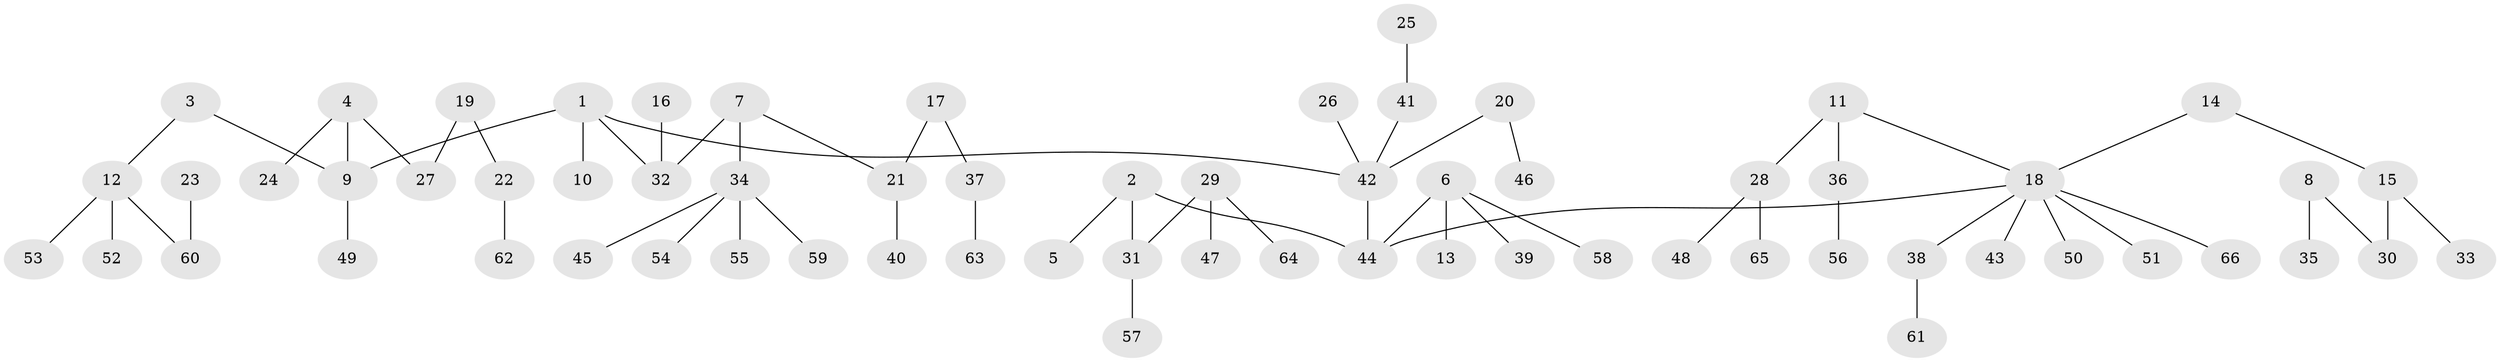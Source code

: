 // original degree distribution, {10: 0.007575757575757576, 5: 0.03787878787878788, 6: 0.015151515151515152, 4: 0.07575757575757576, 3: 0.11363636363636363, 2: 0.23484848484848486, 1: 0.5151515151515151}
// Generated by graph-tools (version 1.1) at 2025/02/03/09/25 03:02:24]
// undirected, 66 vertices, 65 edges
graph export_dot {
graph [start="1"]
  node [color=gray90,style=filled];
  1;
  2;
  3;
  4;
  5;
  6;
  7;
  8;
  9;
  10;
  11;
  12;
  13;
  14;
  15;
  16;
  17;
  18;
  19;
  20;
  21;
  22;
  23;
  24;
  25;
  26;
  27;
  28;
  29;
  30;
  31;
  32;
  33;
  34;
  35;
  36;
  37;
  38;
  39;
  40;
  41;
  42;
  43;
  44;
  45;
  46;
  47;
  48;
  49;
  50;
  51;
  52;
  53;
  54;
  55;
  56;
  57;
  58;
  59;
  60;
  61;
  62;
  63;
  64;
  65;
  66;
  1 -- 9 [weight=1.0];
  1 -- 10 [weight=1.0];
  1 -- 32 [weight=1.0];
  1 -- 42 [weight=1.0];
  2 -- 5 [weight=1.0];
  2 -- 31 [weight=1.0];
  2 -- 44 [weight=1.0];
  3 -- 9 [weight=1.0];
  3 -- 12 [weight=1.0];
  4 -- 9 [weight=1.0];
  4 -- 24 [weight=1.0];
  4 -- 27 [weight=1.0];
  6 -- 13 [weight=1.0];
  6 -- 39 [weight=1.0];
  6 -- 44 [weight=1.0];
  6 -- 58 [weight=1.0];
  7 -- 21 [weight=1.0];
  7 -- 32 [weight=1.0];
  7 -- 34 [weight=1.0];
  8 -- 30 [weight=1.0];
  8 -- 35 [weight=1.0];
  9 -- 49 [weight=1.0];
  11 -- 18 [weight=1.0];
  11 -- 28 [weight=1.0];
  11 -- 36 [weight=1.0];
  12 -- 52 [weight=1.0];
  12 -- 53 [weight=1.0];
  12 -- 60 [weight=1.0];
  14 -- 15 [weight=1.0];
  14 -- 18 [weight=1.0];
  15 -- 30 [weight=1.0];
  15 -- 33 [weight=1.0];
  16 -- 32 [weight=1.0];
  17 -- 21 [weight=1.0];
  17 -- 37 [weight=1.0];
  18 -- 38 [weight=1.0];
  18 -- 43 [weight=1.0];
  18 -- 44 [weight=1.0];
  18 -- 50 [weight=1.0];
  18 -- 51 [weight=1.0];
  18 -- 66 [weight=1.0];
  19 -- 22 [weight=1.0];
  19 -- 27 [weight=1.0];
  20 -- 42 [weight=1.0];
  20 -- 46 [weight=1.0];
  21 -- 40 [weight=1.0];
  22 -- 62 [weight=1.0];
  23 -- 60 [weight=1.0];
  25 -- 41 [weight=1.0];
  26 -- 42 [weight=1.0];
  28 -- 48 [weight=1.0];
  28 -- 65 [weight=1.0];
  29 -- 31 [weight=1.0];
  29 -- 47 [weight=1.0];
  29 -- 64 [weight=1.0];
  31 -- 57 [weight=1.0];
  34 -- 45 [weight=1.0];
  34 -- 54 [weight=1.0];
  34 -- 55 [weight=1.0];
  34 -- 59 [weight=1.0];
  36 -- 56 [weight=1.0];
  37 -- 63 [weight=1.0];
  38 -- 61 [weight=1.0];
  41 -- 42 [weight=1.0];
  42 -- 44 [weight=1.0];
}
